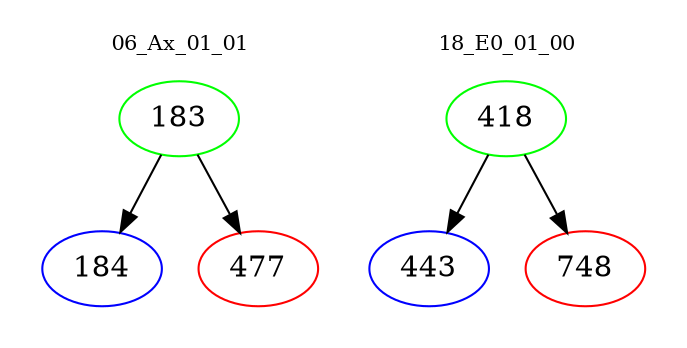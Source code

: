 digraph{
subgraph cluster_0 {
color = white
label = "06_Ax_01_01";
fontsize=10;
T0_183 [label="183", color="green"]
T0_183 -> T0_184 [color="black"]
T0_184 [label="184", color="blue"]
T0_183 -> T0_477 [color="black"]
T0_477 [label="477", color="red"]
}
subgraph cluster_1 {
color = white
label = "18_E0_01_00";
fontsize=10;
T1_418 [label="418", color="green"]
T1_418 -> T1_443 [color="black"]
T1_443 [label="443", color="blue"]
T1_418 -> T1_748 [color="black"]
T1_748 [label="748", color="red"]
}
}

